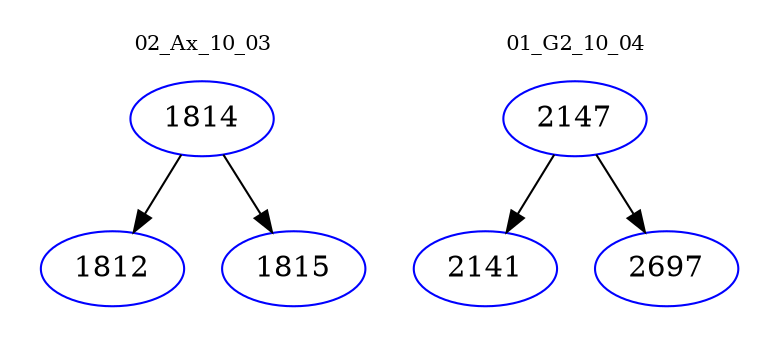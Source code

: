 digraph{
subgraph cluster_0 {
color = white
label = "02_Ax_10_03";
fontsize=10;
T0_1814 [label="1814", color="blue"]
T0_1814 -> T0_1812 [color="black"]
T0_1812 [label="1812", color="blue"]
T0_1814 -> T0_1815 [color="black"]
T0_1815 [label="1815", color="blue"]
}
subgraph cluster_1 {
color = white
label = "01_G2_10_04";
fontsize=10;
T1_2147 [label="2147", color="blue"]
T1_2147 -> T1_2141 [color="black"]
T1_2141 [label="2141", color="blue"]
T1_2147 -> T1_2697 [color="black"]
T1_2697 [label="2697", color="blue"]
}
}
